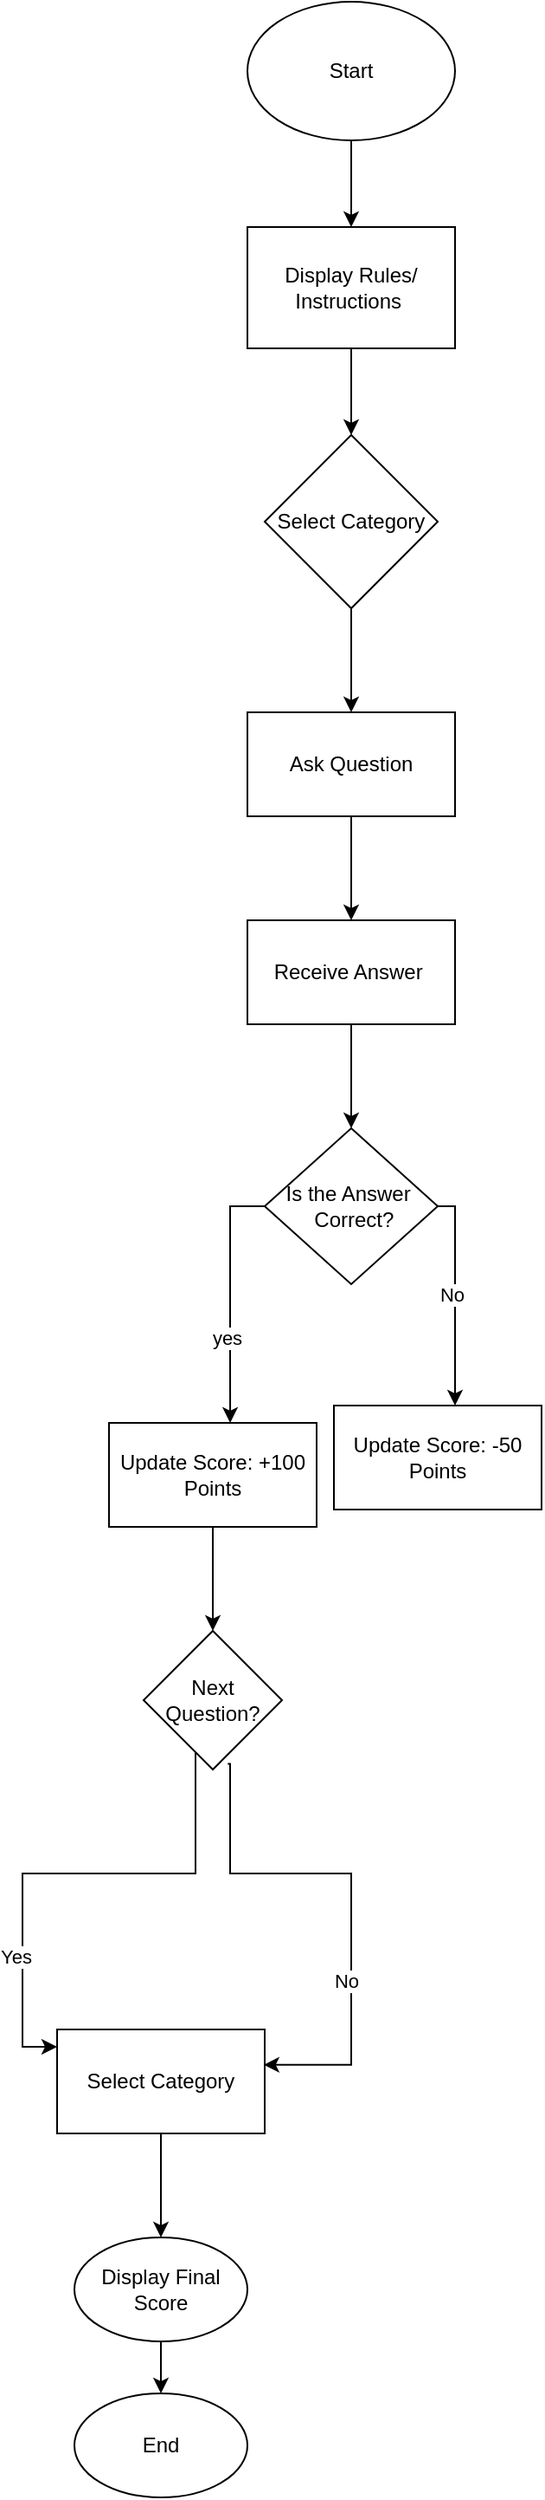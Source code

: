 <mxfile version="24.7.5">
  <diagram name="Page-1" id="fc2IP_vQTd5E4Vd6jDIc">
    <mxGraphModel dx="677" dy="406" grid="1" gridSize="10" guides="1" tooltips="1" connect="1" arrows="1" fold="1" page="1" pageScale="1" pageWidth="850" pageHeight="1100" math="0" shadow="0">
      <root>
        <mxCell id="0" />
        <mxCell id="1" parent="0" />
        <mxCell id="XJ1QiKCv9-4vYzZIFbI5-5" value="" style="edgeStyle=orthogonalEdgeStyle;rounded=0;orthogonalLoop=1;jettySize=auto;html=1;" edge="1" parent="1" source="XJ1QiKCv9-4vYzZIFbI5-1" target="XJ1QiKCv9-4vYzZIFbI5-2">
          <mxGeometry relative="1" as="geometry" />
        </mxCell>
        <mxCell id="XJ1QiKCv9-4vYzZIFbI5-1" value="Start" style="ellipse;whiteSpace=wrap;html=1;" vertex="1" parent="1">
          <mxGeometry x="180" y="70" width="120" height="80" as="geometry" />
        </mxCell>
        <mxCell id="XJ1QiKCv9-4vYzZIFbI5-6" value="" style="edgeStyle=orthogonalEdgeStyle;rounded=0;orthogonalLoop=1;jettySize=auto;html=1;" edge="1" parent="1" source="XJ1QiKCv9-4vYzZIFbI5-2" target="XJ1QiKCv9-4vYzZIFbI5-3">
          <mxGeometry relative="1" as="geometry" />
        </mxCell>
        <mxCell id="XJ1QiKCv9-4vYzZIFbI5-2" value="Display Rules&lt;span class=&quot;hljs-operator&quot;&gt;/&lt;/span&gt; Instructions&amp;nbsp;" style="rounded=0;whiteSpace=wrap;html=1;" vertex="1" parent="1">
          <mxGeometry x="180" y="200" width="120" height="70" as="geometry" />
        </mxCell>
        <mxCell id="XJ1QiKCv9-4vYzZIFbI5-8" value="" style="edgeStyle=orthogonalEdgeStyle;rounded=0;orthogonalLoop=1;jettySize=auto;html=1;" edge="1" parent="1" source="XJ1QiKCv9-4vYzZIFbI5-3" target="XJ1QiKCv9-4vYzZIFbI5-7">
          <mxGeometry relative="1" as="geometry" />
        </mxCell>
        <mxCell id="XJ1QiKCv9-4vYzZIFbI5-3" value="&lt;span class=&quot;hljs-keyword&quot;&gt;Select&lt;/span&gt; Category" style="rhombus;whiteSpace=wrap;html=1;" vertex="1" parent="1">
          <mxGeometry x="190" y="320" width="100" height="100" as="geometry" />
        </mxCell>
        <mxCell id="XJ1QiKCv9-4vYzZIFbI5-10" value="" style="edgeStyle=orthogonalEdgeStyle;rounded=0;orthogonalLoop=1;jettySize=auto;html=1;" edge="1" parent="1" source="XJ1QiKCv9-4vYzZIFbI5-7" target="XJ1QiKCv9-4vYzZIFbI5-9">
          <mxGeometry relative="1" as="geometry" />
        </mxCell>
        <mxCell id="XJ1QiKCv9-4vYzZIFbI5-7" value="Ask Question" style="whiteSpace=wrap;html=1;" vertex="1" parent="1">
          <mxGeometry x="180" y="480" width="120" height="60" as="geometry" />
        </mxCell>
        <mxCell id="XJ1QiKCv9-4vYzZIFbI5-12" value="" style="edgeStyle=orthogonalEdgeStyle;rounded=0;orthogonalLoop=1;jettySize=auto;html=1;" edge="1" parent="1" source="XJ1QiKCv9-4vYzZIFbI5-9" target="XJ1QiKCv9-4vYzZIFbI5-11">
          <mxGeometry relative="1" as="geometry" />
        </mxCell>
        <mxCell id="XJ1QiKCv9-4vYzZIFbI5-9" value="Receive Answer&amp;nbsp;" style="whiteSpace=wrap;html=1;" vertex="1" parent="1">
          <mxGeometry x="180" y="600" width="120" height="60" as="geometry" />
        </mxCell>
        <mxCell id="XJ1QiKCv9-4vYzZIFbI5-20" value="" style="edgeStyle=orthogonalEdgeStyle;rounded=0;orthogonalLoop=1;jettySize=auto;html=1;" edge="1" parent="1" source="XJ1QiKCv9-4vYzZIFbI5-11" target="XJ1QiKCv9-4vYzZIFbI5-19">
          <mxGeometry relative="1" as="geometry">
            <Array as="points">
              <mxPoint x="300" y="765" />
              <mxPoint x="300" y="885" />
              <mxPoint x="330" y="885" />
            </Array>
          </mxGeometry>
        </mxCell>
        <mxCell id="XJ1QiKCv9-4vYzZIFbI5-27" value="No" style="edgeLabel;html=1;align=center;verticalAlign=middle;resizable=0;points=[];" vertex="1" connectable="0" parent="XJ1QiKCv9-4vYzZIFbI5-20">
          <mxGeometry x="-0.021" y="-2" relative="1" as="geometry">
            <mxPoint as="offset" />
          </mxGeometry>
        </mxCell>
        <mxCell id="XJ1QiKCv9-4vYzZIFbI5-55" value="" style="edgeStyle=orthogonalEdgeStyle;rounded=0;orthogonalLoop=1;jettySize=auto;html=1;" edge="1" parent="1" source="XJ1QiKCv9-4vYzZIFbI5-11">
          <mxGeometry relative="1" as="geometry">
            <mxPoint x="170.04" y="890" as="targetPoint" />
          </mxGeometry>
        </mxCell>
        <mxCell id="XJ1QiKCv9-4vYzZIFbI5-56" value="yes" style="edgeLabel;html=1;align=center;verticalAlign=middle;resizable=0;points=[];" vertex="1" connectable="0" parent="XJ1QiKCv9-4vYzZIFbI5-55">
          <mxGeometry x="0.322" y="-2" relative="1" as="geometry">
            <mxPoint as="offset" />
          </mxGeometry>
        </mxCell>
        <mxCell id="XJ1QiKCv9-4vYzZIFbI5-11" value="&lt;span class=&quot;hljs-keyword&quot;&gt;Is&lt;/span&gt; the Answer&amp;nbsp; &amp;nbsp;&amp;nbsp;Correct?&amp;nbsp;" style="rhombus;whiteSpace=wrap;html=1;" vertex="1" parent="1">
          <mxGeometry x="190" y="720" width="100" height="90" as="geometry" />
        </mxCell>
        <mxCell id="XJ1QiKCv9-4vYzZIFbI5-40" value="" style="edgeStyle=orthogonalEdgeStyle;rounded=0;orthogonalLoop=1;jettySize=auto;html=1;exitX=0.608;exitY=0.96;exitDx=0;exitDy=0;exitPerimeter=0;entryX=0.995;entryY=0.34;entryDx=0;entryDy=0;entryPerimeter=0;" edge="1" parent="1" source="XJ1QiKCv9-4vYzZIFbI5-13" target="XJ1QiKCv9-4vYzZIFbI5-28">
          <mxGeometry relative="1" as="geometry">
            <mxPoint x="240.0" y="1220" as="sourcePoint" />
            <mxPoint x="310" y="1310" as="targetPoint" />
            <Array as="points">
              <mxPoint x="170" y="1087" />
              <mxPoint x="170" y="1150" />
              <mxPoint x="240" y="1150" />
              <mxPoint x="240" y="1260" />
            </Array>
          </mxGeometry>
        </mxCell>
        <mxCell id="XJ1QiKCv9-4vYzZIFbI5-58" value="No" style="edgeLabel;html=1;align=center;verticalAlign=middle;resizable=0;points=[];" vertex="1" connectable="0" parent="XJ1QiKCv9-4vYzZIFbI5-40">
          <mxGeometry x="0.327" y="-3" relative="1" as="geometry">
            <mxPoint as="offset" />
          </mxGeometry>
        </mxCell>
        <mxCell id="XJ1QiKCv9-4vYzZIFbI5-42" value="" style="edgeStyle=orthogonalEdgeStyle;rounded=0;orthogonalLoop=1;jettySize=auto;html=1;" edge="1" parent="1" source="XJ1QiKCv9-4vYzZIFbI5-13" target="XJ1QiKCv9-4vYzZIFbI5-28">
          <mxGeometry relative="1" as="geometry">
            <Array as="points">
              <mxPoint x="150" y="1150" />
              <mxPoint x="50" y="1150" />
              <mxPoint x="50" y="1250" />
            </Array>
          </mxGeometry>
        </mxCell>
        <mxCell id="XJ1QiKCv9-4vYzZIFbI5-57" value="Yes" style="edgeLabel;html=1;align=center;verticalAlign=middle;resizable=0;points=[];" vertex="1" connectable="0" parent="XJ1QiKCv9-4vYzZIFbI5-42">
          <mxGeometry x="0.504" y="-4" relative="1" as="geometry">
            <mxPoint as="offset" />
          </mxGeometry>
        </mxCell>
        <mxCell id="XJ1QiKCv9-4vYzZIFbI5-13" value="Next Question?" style="rhombus;whiteSpace=wrap;html=1;" vertex="1" parent="1">
          <mxGeometry x="120" y="1010" width="80" height="80" as="geometry" />
        </mxCell>
        <mxCell id="XJ1QiKCv9-4vYzZIFbI5-47" value="" style="edgeStyle=orthogonalEdgeStyle;rounded=0;orthogonalLoop=1;jettySize=auto;html=1;" edge="1" parent="1" source="XJ1QiKCv9-4vYzZIFbI5-15" target="XJ1QiKCv9-4vYzZIFbI5-46">
          <mxGeometry relative="1" as="geometry" />
        </mxCell>
        <mxCell id="XJ1QiKCv9-4vYzZIFbI5-15" value="Display Final Score" style="ellipse;whiteSpace=wrap;html=1;" vertex="1" parent="1">
          <mxGeometry x="80" y="1360" width="100" height="60" as="geometry" />
        </mxCell>
        <mxCell id="XJ1QiKCv9-4vYzZIFbI5-19" value="Update Score: -50 Points" style="whiteSpace=wrap;html=1;" vertex="1" parent="1">
          <mxGeometry x="230" y="880" width="120" height="60" as="geometry" />
        </mxCell>
        <mxCell id="XJ1QiKCv9-4vYzZIFbI5-53" value="" style="edgeStyle=orthogonalEdgeStyle;rounded=0;orthogonalLoop=1;jettySize=auto;html=1;" edge="1" parent="1" source="XJ1QiKCv9-4vYzZIFbI5-22" target="XJ1QiKCv9-4vYzZIFbI5-13">
          <mxGeometry relative="1" as="geometry" />
        </mxCell>
        <mxCell id="XJ1QiKCv9-4vYzZIFbI5-22" value="Update Score: +100 Points" style="rounded=0;whiteSpace=wrap;html=1;" vertex="1" parent="1">
          <mxGeometry x="100" y="890" width="120" height="60" as="geometry" />
        </mxCell>
        <mxCell id="XJ1QiKCv9-4vYzZIFbI5-45" value="" style="edgeStyle=orthogonalEdgeStyle;rounded=0;orthogonalLoop=1;jettySize=auto;html=1;" edge="1" parent="1" source="XJ1QiKCv9-4vYzZIFbI5-28" target="XJ1QiKCv9-4vYzZIFbI5-15">
          <mxGeometry relative="1" as="geometry" />
        </mxCell>
        <mxCell id="XJ1QiKCv9-4vYzZIFbI5-28" value="Select Category" style="whiteSpace=wrap;html=1;" vertex="1" parent="1">
          <mxGeometry x="70" y="1240" width="120" height="60" as="geometry" />
        </mxCell>
        <mxCell id="XJ1QiKCv9-4vYzZIFbI5-46" value="End" style="ellipse;whiteSpace=wrap;html=1;" vertex="1" parent="1">
          <mxGeometry x="80" y="1450" width="100" height="60" as="geometry" />
        </mxCell>
      </root>
    </mxGraphModel>
  </diagram>
</mxfile>
